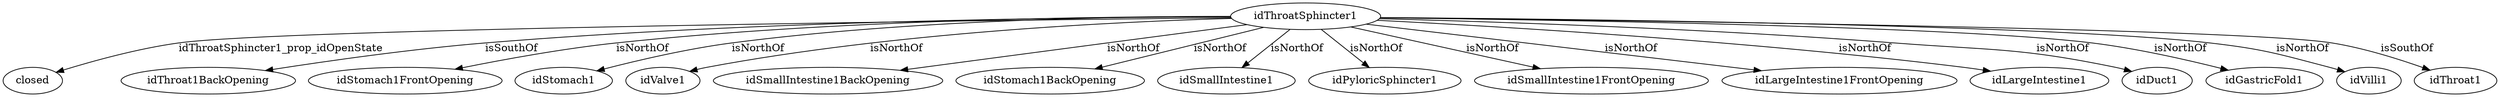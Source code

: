 strict digraph  {
idThroatSphincter1 [node_type=entity_node];
closed [node_type=property_node];
idThroat1BackOpening [node_type=entity_node];
idStomach1FrontOpening [node_type=entity_node];
idStomach1 [node_type=entity_node];
idValve1 [node_type=entity_node];
idSmallIntestine1BackOpening [node_type=entity_node];
idStomach1BackOpening [node_type=entity_node];
idSmallIntestine1 [node_type=entity_node];
idPyloricSphincter1 [node_type=entity_node];
idSmallIntestine1FrontOpening [node_type=entity_node];
idLargeIntestine1FrontOpening [node_type=entity_node];
idLargeIntestine1 [node_type=entity_node];
idDuct1 [node_type=entity_node];
idGastricFold1 [node_type=entity_node];
idVilli1 [node_type=entity_node];
idThroat1 [node_type=entity_node];
idThroatSphincter1 -> closed  [edge_type=property, label=idThroatSphincter1_prop_idOpenState];
idThroatSphincter1 -> idThroat1BackOpening  [edge_type=relationship, label=isSouthOf];
idThroatSphincter1 -> idStomach1FrontOpening  [edge_type=relationship, label=isNorthOf];
idThroatSphincter1 -> idStomach1  [edge_type=relationship, label=isNorthOf];
idThroatSphincter1 -> idValve1  [edge_type=relationship, label=isNorthOf];
idThroatSphincter1 -> idSmallIntestine1BackOpening  [edge_type=relationship, label=isNorthOf];
idThroatSphincter1 -> idStomach1BackOpening  [edge_type=relationship, label=isNorthOf];
idThroatSphincter1 -> idSmallIntestine1  [edge_type=relationship, label=isNorthOf];
idThroatSphincter1 -> idPyloricSphincter1  [edge_type=relationship, label=isNorthOf];
idThroatSphincter1 -> idSmallIntestine1FrontOpening  [edge_type=relationship, label=isNorthOf];
idThroatSphincter1 -> idLargeIntestine1FrontOpening  [edge_type=relationship, label=isNorthOf];
idThroatSphincter1 -> idLargeIntestine1  [edge_type=relationship, label=isNorthOf];
idThroatSphincter1 -> idDuct1  [edge_type=relationship, label=isNorthOf];
idThroatSphincter1 -> idGastricFold1  [edge_type=relationship, label=isNorthOf];
idThroatSphincter1 -> idVilli1  [edge_type=relationship, label=isNorthOf];
idThroatSphincter1 -> idThroat1  [edge_type=relationship, label=isSouthOf];
}
